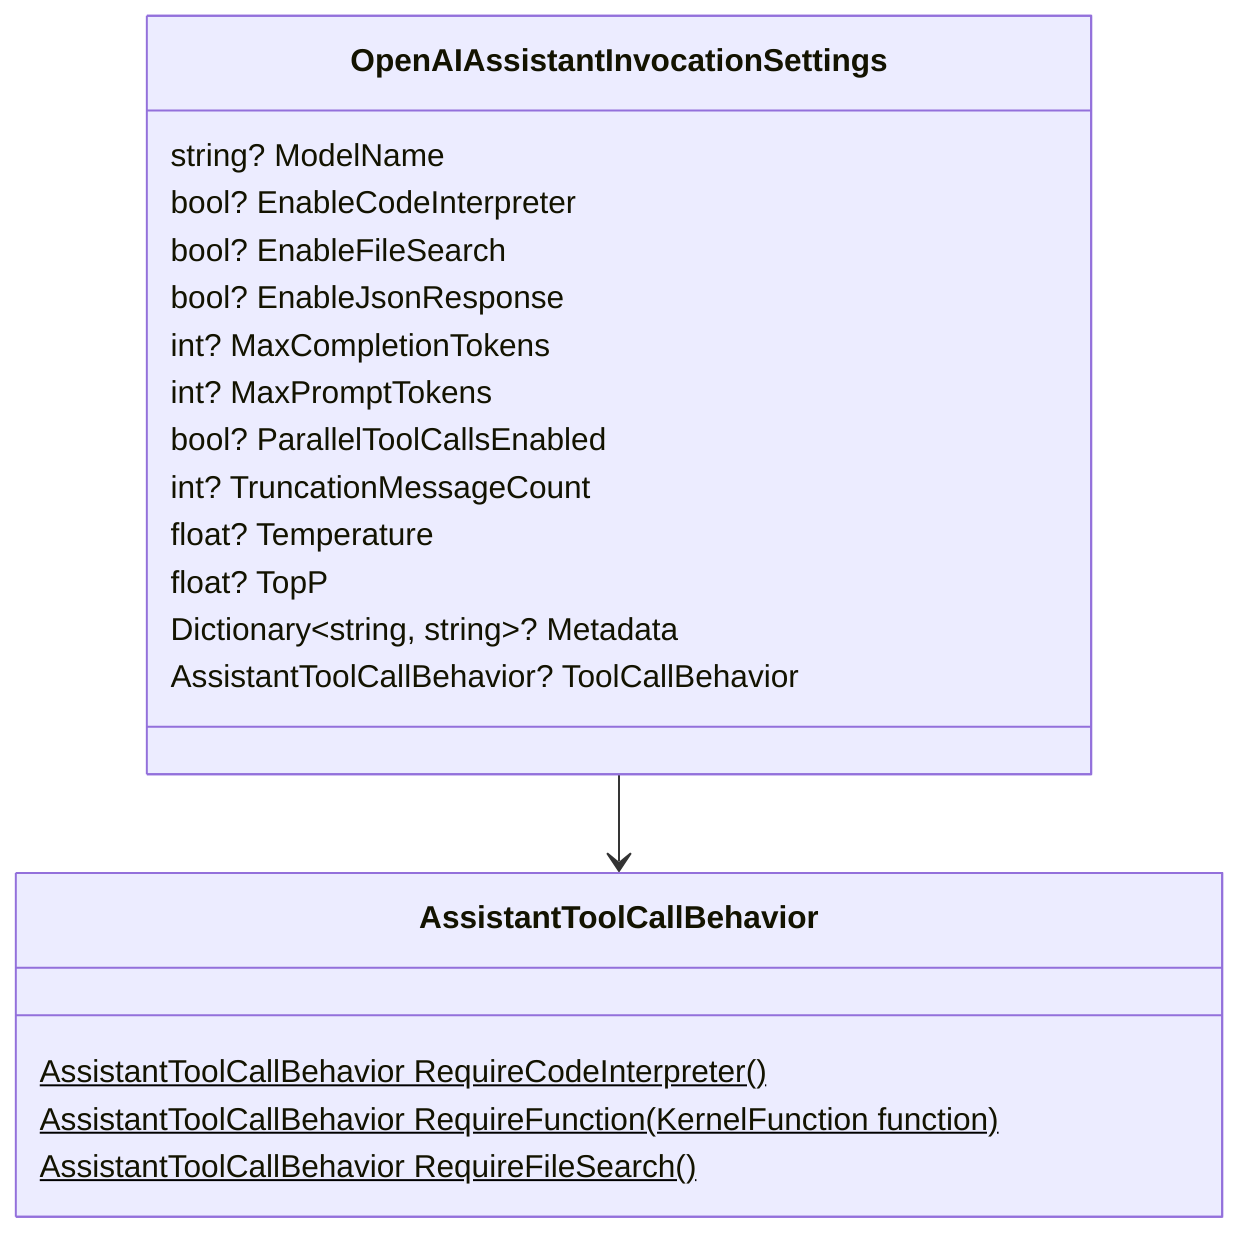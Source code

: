 classDiagram

    OpenAIAssistantInvocationSettings --> AssistantToolCallBehavior
    class OpenAIAssistantInvocationSettings {
        string? ModelName
        bool? EnableCodeInterpreter
        bool? EnableFileSearch
        bool? EnableJsonResponse
        int? MaxCompletionTokens
        int? MaxPromptTokens
        bool? ParallelToolCallsEnabled
        int? TruncationMessageCount
        float? Temperature
        float? TopP
        Dictionary~string, string~? Metadata
        AssistantToolCallBehavior? ToolCallBehavior
    }

    class AssistantToolCallBehavior {
        AssistantToolCallBehavior RequireCodeInterpreter()$
        AssistantToolCallBehavior RequireFunction(KernelFunction function)$
        AssistantToolCallBehavior RequireFileSearch()$
    }